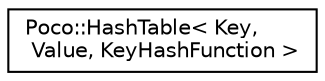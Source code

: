 digraph "Graphical Class Hierarchy"
{
 // LATEX_PDF_SIZE
  edge [fontname="Helvetica",fontsize="10",labelfontname="Helvetica",labelfontsize="10"];
  node [fontname="Helvetica",fontsize="10",shape=record];
  rankdir="LR";
  Node0 [label="Poco::HashTable\< Key,\l Value, KeyHashFunction \>",height=0.2,width=0.4,color="black", fillcolor="white", style="filled",URL="$classPoco_1_1HashTable.html",tooltip=" "];
}
